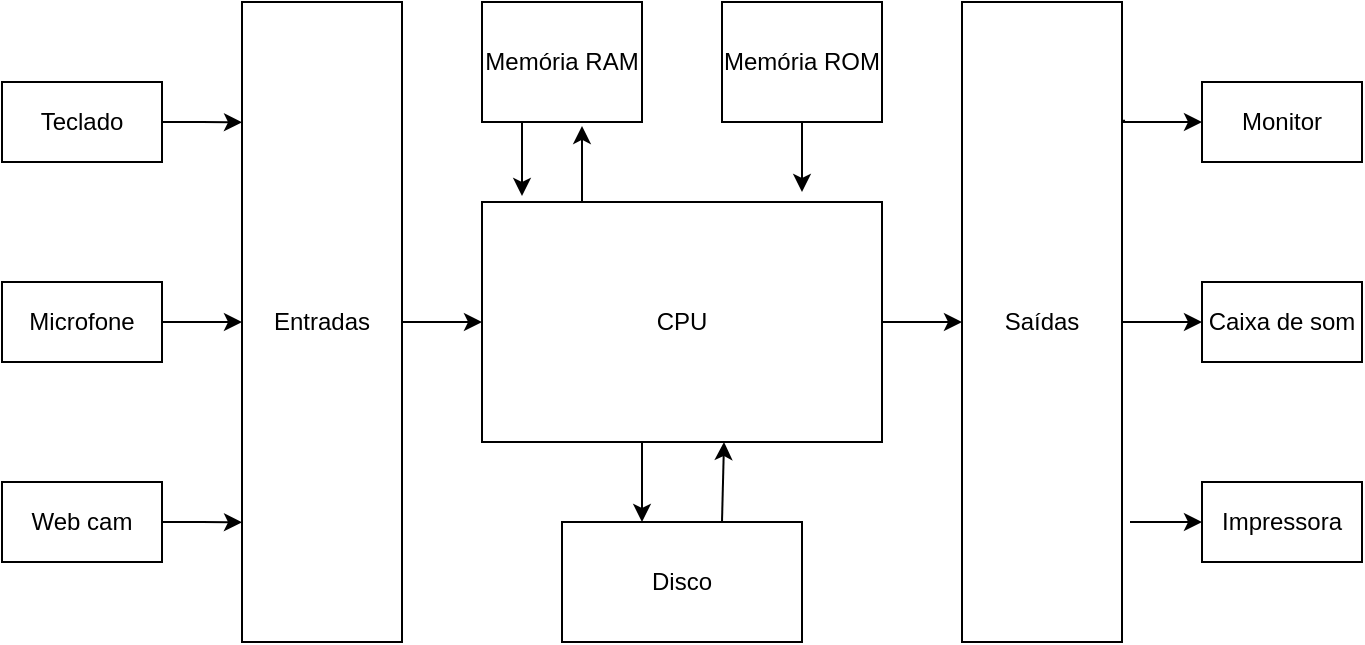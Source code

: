 <mxfile version="20.5.1" type="device"><diagram id="0acGwKkTDOYSiGw_9qyD" name="Página-1"><mxGraphModel dx="820" dy="480" grid="1" gridSize="10" guides="1" tooltips="1" connect="1" arrows="1" fold="1" page="1" pageScale="1" pageWidth="827" pageHeight="1169" math="0" shadow="0"><root><mxCell id="0"/><mxCell id="1" parent="0"/><mxCell id="OIpvctQ3KGR0dX4Hw9D8-29" style="edgeStyle=orthogonalEdgeStyle;rounded=0;orthogonalLoop=1;jettySize=auto;html=1;exitX=1;exitY=0.5;exitDx=0;exitDy=0;entryX=0;entryY=0.5;entryDx=0;entryDy=0;startArrow=none;startFill=0;endArrow=classic;endFill=1;" edge="1" parent="1" source="OIpvctQ3KGR0dX4Hw9D8-1" target="OIpvctQ3KGR0dX4Hw9D8-2"><mxGeometry relative="1" as="geometry"/></mxCell><mxCell id="OIpvctQ3KGR0dX4Hw9D8-1" value="Microfone" style="rounded=0;whiteSpace=wrap;html=1;" vertex="1" parent="1"><mxGeometry x="80" y="180" width="80" height="40" as="geometry"/></mxCell><mxCell id="OIpvctQ3KGR0dX4Hw9D8-20" style="edgeStyle=orthogonalEdgeStyle;rounded=0;orthogonalLoop=1;jettySize=auto;html=1;exitX=1;exitY=0.5;exitDx=0;exitDy=0;entryX=0;entryY=0.5;entryDx=0;entryDy=0;startArrow=none;startFill=0;endArrow=classic;endFill=1;" edge="1" parent="1" source="OIpvctQ3KGR0dX4Hw9D8-2" target="OIpvctQ3KGR0dX4Hw9D8-3"><mxGeometry relative="1" as="geometry"/></mxCell><mxCell id="OIpvctQ3KGR0dX4Hw9D8-2" value="Entradas" style="rounded=0;whiteSpace=wrap;html=1;" vertex="1" parent="1"><mxGeometry x="200" y="40" width="80" height="320" as="geometry"/></mxCell><mxCell id="OIpvctQ3KGR0dX4Hw9D8-9" style="edgeStyle=orthogonalEdgeStyle;rounded=0;orthogonalLoop=1;jettySize=auto;html=1;exitX=0.25;exitY=0;exitDx=0;exitDy=0;entryX=0.625;entryY=1.033;entryDx=0;entryDy=0;entryPerimeter=0;" edge="1" parent="1" source="OIpvctQ3KGR0dX4Hw9D8-3" target="OIpvctQ3KGR0dX4Hw9D8-4"><mxGeometry relative="1" as="geometry"/></mxCell><mxCell id="OIpvctQ3KGR0dX4Hw9D8-21" style="edgeStyle=orthogonalEdgeStyle;rounded=0;orthogonalLoop=1;jettySize=auto;html=1;exitX=1;exitY=0.5;exitDx=0;exitDy=0;entryX=0;entryY=0.5;entryDx=0;entryDy=0;startArrow=none;startFill=0;endArrow=classic;endFill=1;" edge="1" parent="1" source="OIpvctQ3KGR0dX4Hw9D8-3" target="OIpvctQ3KGR0dX4Hw9D8-7"><mxGeometry relative="1" as="geometry"/></mxCell><mxCell id="OIpvctQ3KGR0dX4Hw9D8-3" value="CPU" style="rounded=0;whiteSpace=wrap;html=1;" vertex="1" parent="1"><mxGeometry x="320" y="140" width="200" height="120" as="geometry"/></mxCell><mxCell id="OIpvctQ3KGR0dX4Hw9D8-8" style="edgeStyle=orthogonalEdgeStyle;rounded=0;orthogonalLoop=1;jettySize=auto;html=1;exitX=0.25;exitY=1;exitDx=0;exitDy=0;entryX=0.1;entryY=-0.025;entryDx=0;entryDy=0;entryPerimeter=0;" edge="1" parent="1" source="OIpvctQ3KGR0dX4Hw9D8-4" target="OIpvctQ3KGR0dX4Hw9D8-3"><mxGeometry relative="1" as="geometry"/></mxCell><mxCell id="OIpvctQ3KGR0dX4Hw9D8-4" value="Memória RAM" style="rounded=0;whiteSpace=wrap;html=1;" vertex="1" parent="1"><mxGeometry x="320" y="40" width="80" height="60" as="geometry"/></mxCell><mxCell id="OIpvctQ3KGR0dX4Hw9D8-10" style="edgeStyle=orthogonalEdgeStyle;rounded=0;orthogonalLoop=1;jettySize=auto;html=1;exitX=0.5;exitY=1;exitDx=0;exitDy=0;entryX=0.8;entryY=-0.042;entryDx=0;entryDy=0;entryPerimeter=0;" edge="1" parent="1" source="OIpvctQ3KGR0dX4Hw9D8-5" target="OIpvctQ3KGR0dX4Hw9D8-3"><mxGeometry relative="1" as="geometry"/></mxCell><mxCell id="OIpvctQ3KGR0dX4Hw9D8-5" value="Memória ROM" style="rounded=0;whiteSpace=wrap;html=1;" vertex="1" parent="1"><mxGeometry x="440" y="40" width="80" height="60" as="geometry"/></mxCell><mxCell id="OIpvctQ3KGR0dX4Hw9D8-6" value="Disco" style="rounded=0;whiteSpace=wrap;html=1;" vertex="1" parent="1"><mxGeometry x="360" y="300" width="120" height="60" as="geometry"/></mxCell><mxCell id="OIpvctQ3KGR0dX4Hw9D8-7" value="Saídas" style="rounded=0;whiteSpace=wrap;html=1;" vertex="1" parent="1"><mxGeometry x="560" y="40" width="80" height="320" as="geometry"/></mxCell><mxCell id="OIpvctQ3KGR0dX4Hw9D8-15" style="edgeStyle=orthogonalEdgeStyle;rounded=0;orthogonalLoop=1;jettySize=auto;html=1;entryX=0.4;entryY=1;entryDx=0;entryDy=0;entryPerimeter=0;startArrow=classic;startFill=1;endArrow=none;endFill=0;" edge="1" parent="1" target="OIpvctQ3KGR0dX4Hw9D8-3"><mxGeometry relative="1" as="geometry"><mxPoint x="400" y="300" as="sourcePoint"/><mxPoint x="460" y="270.96" as="targetPoint"/><Array as="points"><mxPoint x="400" y="280"/><mxPoint x="400" y="280"/></Array></mxGeometry></mxCell><mxCell id="OIpvctQ3KGR0dX4Hw9D8-18" value="" style="endArrow=classic;html=1;rounded=0;" edge="1" parent="1"><mxGeometry width="50" height="50" relative="1" as="geometry"><mxPoint x="440" y="300" as="sourcePoint"/><mxPoint x="441" y="260" as="targetPoint"/></mxGeometry></mxCell><mxCell id="OIpvctQ3KGR0dX4Hw9D8-33" style="edgeStyle=orthogonalEdgeStyle;rounded=0;orthogonalLoop=1;jettySize=auto;html=1;exitX=1;exitY=0.5;exitDx=0;exitDy=0;entryX=0;entryY=0.188;entryDx=0;entryDy=0;entryPerimeter=0;startArrow=none;startFill=0;endArrow=classic;endFill=1;" edge="1" parent="1" source="OIpvctQ3KGR0dX4Hw9D8-22" target="OIpvctQ3KGR0dX4Hw9D8-2"><mxGeometry relative="1" as="geometry"/></mxCell><mxCell id="OIpvctQ3KGR0dX4Hw9D8-22" value="Teclado" style="rounded=0;whiteSpace=wrap;html=1;" vertex="1" parent="1"><mxGeometry x="80" y="80" width="80" height="40" as="geometry"/></mxCell><mxCell id="OIpvctQ3KGR0dX4Hw9D8-32" style="edgeStyle=orthogonalEdgeStyle;rounded=0;orthogonalLoop=1;jettySize=auto;html=1;exitX=1;exitY=0.5;exitDx=0;exitDy=0;entryX=0;entryY=0.813;entryDx=0;entryDy=0;entryPerimeter=0;startArrow=none;startFill=0;endArrow=classic;endFill=1;" edge="1" parent="1" source="OIpvctQ3KGR0dX4Hw9D8-23" target="OIpvctQ3KGR0dX4Hw9D8-2"><mxGeometry relative="1" as="geometry"/></mxCell><mxCell id="OIpvctQ3KGR0dX4Hw9D8-23" value="Web cam" style="rounded=0;whiteSpace=wrap;html=1;" vertex="1" parent="1"><mxGeometry x="80" y="280" width="80" height="40" as="geometry"/></mxCell><mxCell id="OIpvctQ3KGR0dX4Hw9D8-38" style="edgeStyle=orthogonalEdgeStyle;rounded=0;orthogonalLoop=1;jettySize=auto;html=1;exitX=0;exitY=0.5;exitDx=0;exitDy=0;entryX=1;entryY=0.5;entryDx=0;entryDy=0;startArrow=classic;startFill=1;endArrow=none;endFill=0;" edge="1" parent="1" source="OIpvctQ3KGR0dX4Hw9D8-25" target="OIpvctQ3KGR0dX4Hw9D8-7"><mxGeometry relative="1" as="geometry"/></mxCell><mxCell id="OIpvctQ3KGR0dX4Hw9D8-25" value="Caixa de som" style="rounded=0;whiteSpace=wrap;html=1;" vertex="1" parent="1"><mxGeometry x="680" y="180" width="80" height="40" as="geometry"/></mxCell><mxCell id="OIpvctQ3KGR0dX4Hw9D8-39" style="edgeStyle=orthogonalEdgeStyle;rounded=0;orthogonalLoop=1;jettySize=auto;html=1;exitX=0;exitY=0.5;exitDx=0;exitDy=0;entryX=1.013;entryY=0.184;entryDx=0;entryDy=0;entryPerimeter=0;startArrow=classic;startFill=1;endArrow=none;endFill=0;" edge="1" parent="1" source="OIpvctQ3KGR0dX4Hw9D8-26" target="OIpvctQ3KGR0dX4Hw9D8-7"><mxGeometry relative="1" as="geometry"/></mxCell><mxCell id="OIpvctQ3KGR0dX4Hw9D8-26" value="Monitor" style="rounded=0;whiteSpace=wrap;html=1;" vertex="1" parent="1"><mxGeometry x="680" y="80" width="80" height="40" as="geometry"/></mxCell><mxCell id="OIpvctQ3KGR0dX4Hw9D8-40" style="edgeStyle=orthogonalEdgeStyle;rounded=0;orthogonalLoop=1;jettySize=auto;html=1;exitX=0;exitY=0.5;exitDx=0;exitDy=0;entryX=1.05;entryY=0.813;entryDx=0;entryDy=0;entryPerimeter=0;startArrow=classic;startFill=1;endArrow=none;endFill=0;" edge="1" parent="1" source="OIpvctQ3KGR0dX4Hw9D8-27" target="OIpvctQ3KGR0dX4Hw9D8-7"><mxGeometry relative="1" as="geometry"/></mxCell><mxCell id="OIpvctQ3KGR0dX4Hw9D8-27" value="Impressora" style="rounded=0;whiteSpace=wrap;html=1;" vertex="1" parent="1"><mxGeometry x="680" y="280" width="80" height="40" as="geometry"/></mxCell></root></mxGraphModel></diagram></mxfile>